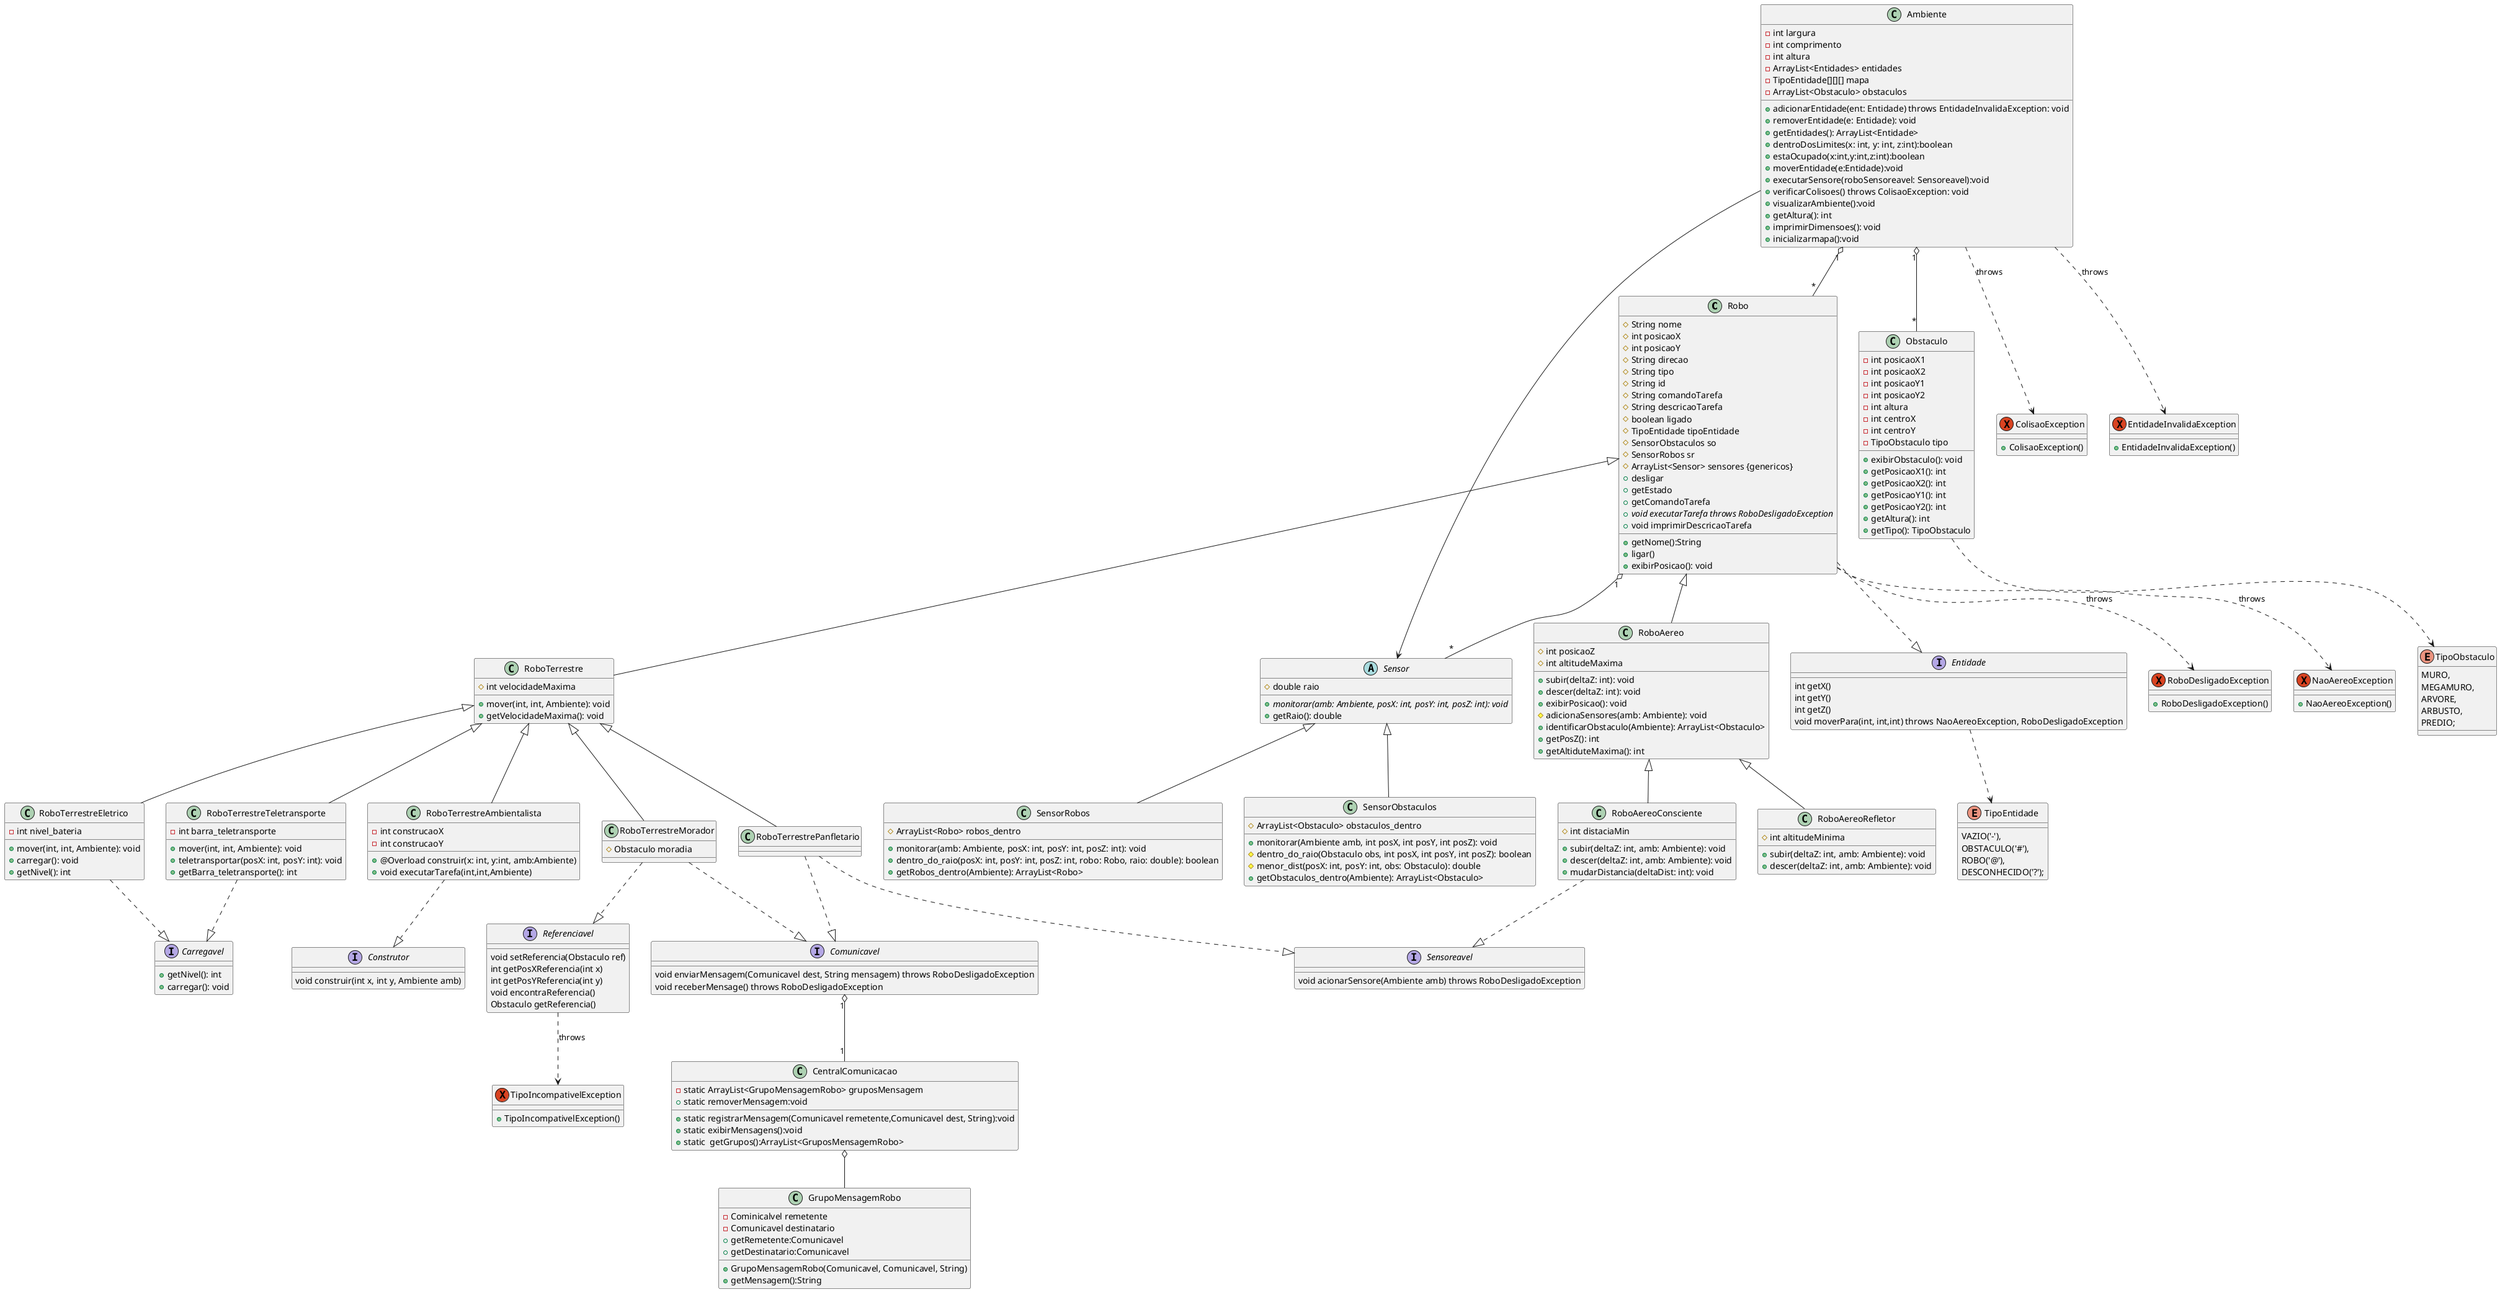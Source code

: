 @startuml
class Robo {
  #String nome
  #int posicaoX
  #int posicaoY
  #String direcao
  #String tipo
  #String id
  #String comandoTarefa
  #String descricaoTarefa
  #boolean ligado 
  #TipoEntidade tipoEntidade
  #SensorObstaculos so 
  #SensorRobos sr
  #ArrayList<Sensor> sensores {genericos}
  +getNome():String
  +ligar()
  +desligar
  +getEstado
  +getComandoTarefa
  +{abstract} void executarTarefa throws RoboDesligadoException
  +void imprimirDescricaoTarefa
  +exibirPosicao(): void
}
class RoboTerrestre {
    #int velocidadeMaxima
    +mover(int, int, Ambiente): void
    +getVelocidadeMaxima(): void
}
class RoboTerrestreEletrico {
    -int nivel_bateria
    +mover(int, int, Ambiente): void
    +carregar(): void
    +getNivel(): int
}
class RoboTerrestreTeletransporte {
    -int barra_teletransporte
    +mover(int, int, Ambiente): void
    +teletransportar(posX: int, posY: int): void
    +getBarra_teletransporte(): int
}
class RoboTerrestreAmbientalista {
    -int construcaoX
    -int construcaoY
    +@Overload construir(x: int, y:int, amb:Ambiente)
    +void executarTarefa(int,int,Ambiente)
}
class RoboTerrestreMorador {
    #Obstaculo moradia
}
class RoboTerrestrePanfletario {

}
class RoboAereo {
    #int posicaoZ
    #int altitudeMaxima
    +subir(deltaZ: int): void
    +descer(deltaZ: int): void
    +exibirPosicao(): void
    #adicionaSensores(amb: Ambiente): void
    +identificarObstaculo(Ambiente): ArrayList<Obstaculo>
    +getPosZ(): int
    +getAltiduteMaxima(): int
}
class RoboAereoConsciente {
    #int distaciaMin
    +subir(deltaZ: int, amb: Ambiente): void
    +descer(deltaZ: int, amb: Ambiente): void
    +mudarDistancia(deltaDist: int): void
}
class RoboAereoRefletor {
    #int altitudeMinima
    +subir(deltaZ: int, amb: Ambiente): void
    +descer(deltaZ: int, amb: Ambiente): void
}
abstract class Sensor {
    #double raio
    +{abstract} monitorar(amb: Ambiente, posX: int, posY: int, posZ: int): void
    +getRaio(): double
}
class SensorRobos {
    #ArrayList<Robo> robos_dentro
    +monitorar(amb: Ambiente, posX: int, posY: int, posZ: int): void
    +dentro_do_raio(posX: int, posY: int, posZ: int, robo: Robo, raio: double): boolean
    +getRobos_dentro(Ambiente): ArrayList<Robo>
}
class SensorObstaculos {
    #ArrayList<Obstaculo> obstaculos_dentro
    +monitorar(Ambiente amb, int posX, int posY, int posZ): void
    #dentro_do_raio(Obstaculo obs, int posX, int posY, int posZ): boolean
    #menor_dist(posX: int, posY: int, obs: Obstaculo): double
    +getObstaculos_dentro(Ambiente): ArrayList<Obstaculo>
}
class Ambiente {
   -int largura
   -int comprimento
   -int altura
   -ArrayList<Entidades> entidades
   -TipoEntidade[][][] mapa
   -ArrayList<Obstaculo> obstaculos
   +adicionarEntidade(ent: Entidade) throws EntidadeInvalidaException: void
   +removerEntidade(e: Entidade): void
   +getEntidades(): ArrayList<Entidade>
   +dentroDosLimites(x: int, y: int, z:int):boolean
   +estaOcupado(x:int,y:int,z:int):boolean
   +moverEntidade(e:Entidade):void
   +executarSensore(roboSensoreavel: Sensoreavel):void
   +verificarColisoes() throws ColisaoException: void
   +visualizarAmbiente():void
   +getAltura(): int
   +imprimirDimensoes(): void
   +inicializarmapa():void

}
class Obstaculo {
    -int posicaoX1
    -int posicaoX2
    -int posicaoY1
    -int posicaoY2
    -int altura
    -int centroX
    -int centroY 
    -TipoObstaculo tipo
    +exibirObstaculo(): void
    +getPosicaoX1(): int
    +getPosicaoX2(): int
    +getPosicaoY1(): int
    +getPosicaoY2(): int
    +getAltura(): int
    +getTipo(): TipoObstaculo
}
class CentralComunicacao {
    -static ArrayList<GrupoMensagemRobo> gruposMensagem
    +static registrarMensagem(Comunicavel remetente,Comunicavel dest, String):void
    +static exibirMensagens():void 
    +static  getGrupos():ArrayList<GruposMensagemRobo>
    +static removerMensagem:void 
}
class GrupoMensagemRobo {
    -Cominicalvel remetente
    -Comunicavel destinatario
    +GrupoMensagemRobo(Comunicavel, Comunicavel, String)
    +getRemetente:Comunicavel 
    +getDestinatario:Comunicavel 
    +getMensagem():String 
}
enum TipoObstaculo {
    MURO,
    MEGAMURO,
    ARVORE,
    ARBUSTO,
    PREDIO;
}
enum TipoEntidade{
    VAZIO('-'),
    OBSTACULO('#'),
    ROBO('@'),
    DESCONHECIDO('?');
}
interface Entidade {
    int getX()
    int getY()
    int getZ()
    void moverPara(int, int,int) throws NaoAereoException, RoboDesligadoException
}
interface Comunicavel {
    void enviarMensagem(Comunicavel dest, String mensagem) throws RoboDesligadoException
    void receberMensage() throws RoboDesligadoException
}
interface Sensoreavel {
    void acionarSensore(Ambiente amb) throws RoboDesligadoException
}
interface Construtor {
    void construir(int x, int y, Ambiente amb)
}
interface Referenciavel {
    void setReferencia(Obstaculo ref)
    int getPosXReferencia(int x)
    int getPosYReferencia(int y)
    void encontraReferencia()
    Obstaculo getReferencia()
}
interface Carregavel{
    +getNivel(): int
    +carregar(): void
}
exception ColisaoException {
    +ColisaoException()
}
exception RoboDesligadoException {
    +RoboDesligadoException()
}
exception NaoAereoException {
    +NaoAereoException()
}
exception EntidadeInvalidaException {
    +EntidadeInvalidaException()
}
exception TipoIncompativelException {
    +TipoIncompativelException()
}

Referenciavel ..> TipoIncompativelException : «throws» 
Comunicavel "1" o-- "1" CentralComunicacao
CentralComunicacao o-- GrupoMensagemRobo
Ambiente ..> ColisaoException : «throws» 
Ambiente ..> EntidadeInvalidaException : «throws» 
Robo ..> NaoAereoException : «throws» 
Robo ..> RoboDesligadoException : «throws» 
RoboTerrestreEletrico ..|> Carregavel
RoboTerrestreTeletransporte ..|> Carregavel
RoboTerrestrePanfletario ..|> Comunicavel
RoboTerrestrePanfletario..|> Sensoreavel
RoboAereoConsciente ..|> Sensoreavel
RoboTerrestreMorador ..|> Referenciavel
RoboTerrestreMorador ..|> Comunicavel
RoboTerrestreAmbientalista ..|> Construtor
Robo ..|> Entidade
Sensor <|-- SensorObstaculos
Sensor <|-- SensorRobos
Ambiente --> Sensor
Ambiente "1" o-- "*" Robo
Ambiente "1" o-- "*" Obstaculo
Robo "1" o-- "*" Sensor
RoboAereo <|-- RoboAereoRefletor
RoboAereo <|-- RoboAereoConsciente
RoboTerrestre <|-- RoboTerrestreTeletransporte
RoboTerrestre <|-- RoboTerrestreEletrico
RoboTerrestre <|-- RoboTerrestreAmbientalista
RoboTerrestre <|-- RoboTerrestreMorador
RoboTerrestre <|-- RoboTerrestrePanfletario
Robo <|-- RoboAereo
Robo <|-- RoboTerrestre
Obstaculo ..> TipoObstaculo
Entidade ..>TipoEntidade
@enduml
